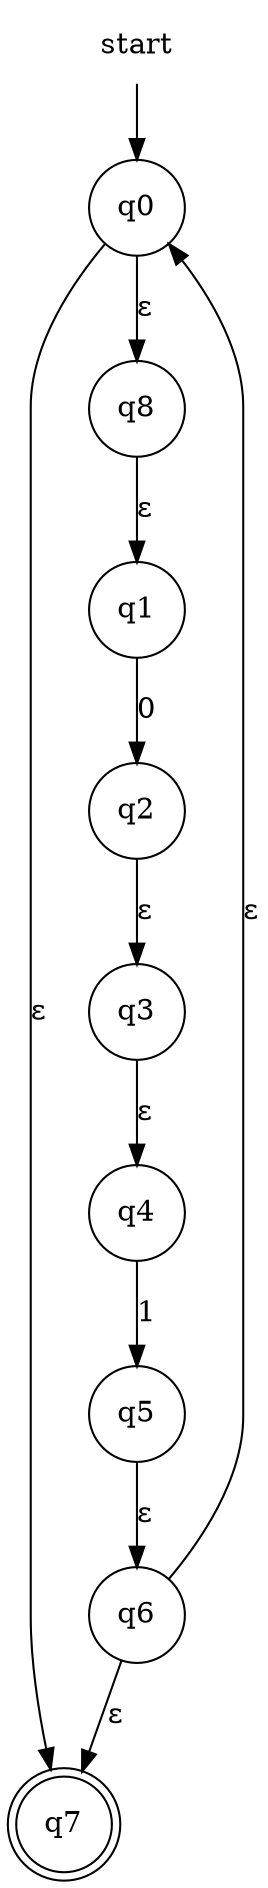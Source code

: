 digraph automaton {
    node [shape=none]; start;
    node [shape=doublecircle]; "q7";
    node [shape=circle];
    start -> "q0";
    "q0" -> "q7" [label="&epsilon;"];
    "q0" -> "q8" [label="&epsilon;"];
    "q1" -> "q2" [label="0"];
    "q2" -> "q3" [label="&epsilon;"];
    "q3" -> "q4" [label="&epsilon;"];
    "q4" -> "q5" [label="1"];
    "q5" -> "q6" [label="&epsilon;"];
    "q6" -> "q0" [label="&epsilon;"];
    "q6" -> "q7" [label="&epsilon;"];
    "q8" -> "q1" [label="&epsilon;"];
}
